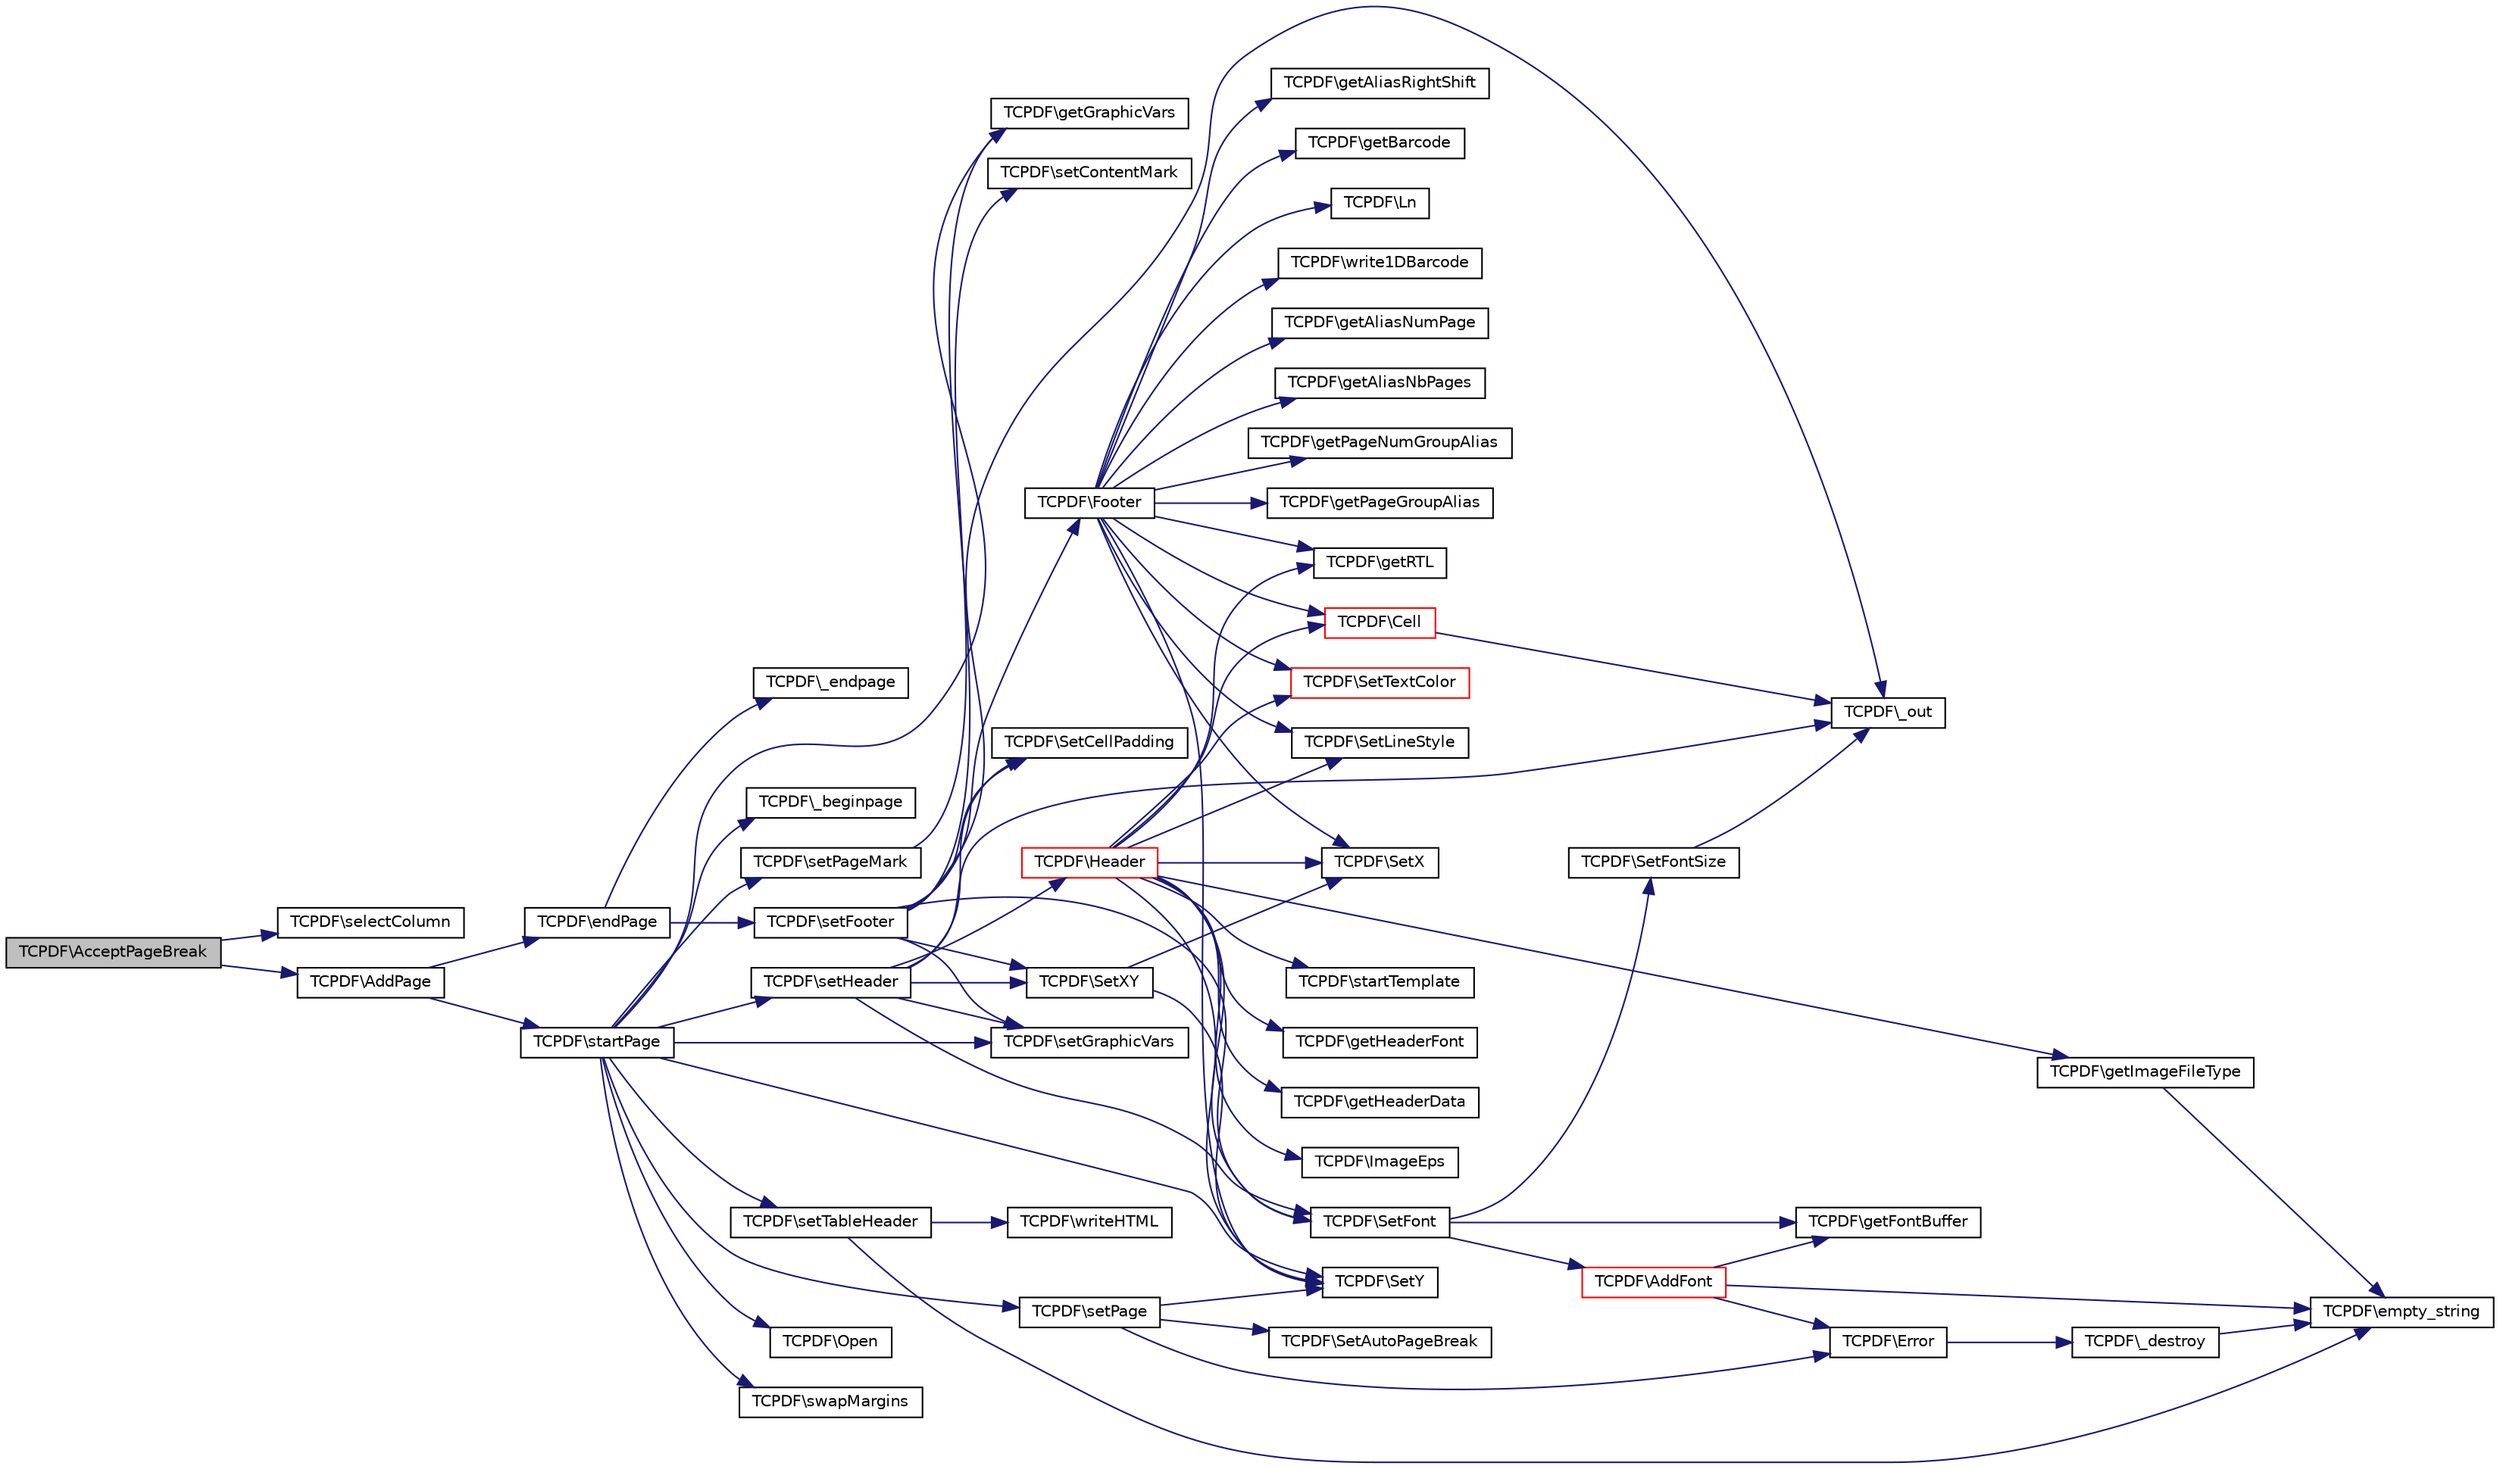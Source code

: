 digraph G
{
  edge [fontname="Helvetica",fontsize="10",labelfontname="Helvetica",labelfontsize="10"];
  node [fontname="Helvetica",fontsize="10",shape=record];
  rankdir="LR";
  Node1 [label="TCPDF\\AcceptPageBreak",height=0.2,width=0.4,color="black", fillcolor="grey75", style="filled" fontcolor="black"];
  Node1 -> Node2 [color="midnightblue",fontsize="10",style="solid",fontname="Helvetica"];
  Node2 [label="TCPDF\\selectColumn",height=0.2,width=0.4,color="black", fillcolor="white", style="filled",URL="$classTCPDF.html#a4f11d769024fd07e1f663efd02d10517",tooltip="Set position at a given column."];
  Node1 -> Node3 [color="midnightblue",fontsize="10",style="solid",fontname="Helvetica"];
  Node3 [label="TCPDF\\AddPage",height=0.2,width=0.4,color="black", fillcolor="white", style="filled",URL="$classTCPDF.html#a5171e20b366b74523709d84c349c1ced",tooltip="Adds a new page to the document."];
  Node3 -> Node4 [color="midnightblue",fontsize="10",style="solid",fontname="Helvetica"];
  Node4 [label="TCPDF\\endPage",height=0.2,width=0.4,color="black", fillcolor="white", style="filled",URL="$classTCPDF.html#a79a37b42b7c47e3ec1f5f150129d3b3c",tooltip="Terminate the current page."];
  Node4 -> Node5 [color="midnightblue",fontsize="10",style="solid",fontname="Helvetica"];
  Node5 [label="TCPDF\\setFooter",height=0.2,width=0.4,color="black", fillcolor="white", style="filled",URL="$classTCPDF.html#a7b0675e51b6f7ab3e4730feef3c86fb5",tooltip="This method is used to render the page footer."];
  Node5 -> Node6 [color="midnightblue",fontsize="10",style="solid",fontname="Helvetica"];
  Node6 [label="TCPDF\\getGraphicVars",height=0.2,width=0.4,color="black", fillcolor="white", style="filled",URL="$classTCPDF.html#a24d3c102468b6ab9d2f4859a8b01863a",tooltip="Returns current graphic variables as array."];
  Node5 -> Node7 [color="midnightblue",fontsize="10",style="solid",fontname="Helvetica"];
  Node7 [label="TCPDF\\_out",height=0.2,width=0.4,color="black", fillcolor="white", style="filled",URL="$classTCPDF.html#ac57877b76c37aef3195ad45731715b9e",tooltip="Output a string to the document."];
  Node5 -> Node8 [color="midnightblue",fontsize="10",style="solid",fontname="Helvetica"];
  Node8 [label="TCPDF\\setGraphicVars",height=0.2,width=0.4,color="black", fillcolor="white", style="filled",URL="$classTCPDF.html#a072053646725b19770a795050b3b6221",tooltip="Set graphic variables."];
  Node5 -> Node9 [color="midnightblue",fontsize="10",style="solid",fontname="Helvetica"];
  Node9 [label="TCPDF\\SetCellPadding",height=0.2,width=0.4,color="black", fillcolor="white", style="filled",URL="$classTCPDF.html#a374b24751bf76e4ca5ba7694f87ec2c1",tooltip="Set the same internal Cell padding for top, right, bottom, left-."];
  Node5 -> Node10 [color="midnightblue",fontsize="10",style="solid",fontname="Helvetica"];
  Node10 [label="TCPDF\\SetXY",height=0.2,width=0.4,color="black", fillcolor="white", style="filled",URL="$classTCPDF.html#a00ec13928f57b17c21040acc881fe482",tooltip="Defines the abscissa and ordinate of the current position."];
  Node10 -> Node11 [color="midnightblue",fontsize="10",style="solid",fontname="Helvetica"];
  Node11 [label="TCPDF\\SetY",height=0.2,width=0.4,color="black", fillcolor="white", style="filled",URL="$classTCPDF.html#ad3439990de56253b039bca6a09305758",tooltip="Moves the current abscissa back to the left margin and sets the ordinate."];
  Node10 -> Node12 [color="midnightblue",fontsize="10",style="solid",fontname="Helvetica"];
  Node12 [label="TCPDF\\SetX",height=0.2,width=0.4,color="black", fillcolor="white", style="filled",URL="$classTCPDF.html#a8d831d202e6420fe8fa6aeae7d3a2e8e",tooltip="Defines the abscissa of the current position."];
  Node5 -> Node13 [color="midnightblue",fontsize="10",style="solid",fontname="Helvetica"];
  Node13 [label="TCPDF\\SetFont",height=0.2,width=0.4,color="black", fillcolor="white", style="filled",URL="$classTCPDF.html#a5b5d57a2e74820e41c69737b2d4b6c9e",tooltip="Sets the font used to print character strings."];
  Node13 -> Node14 [color="midnightblue",fontsize="10",style="solid",fontname="Helvetica"];
  Node14 [label="TCPDF\\AddFont",height=0.2,width=0.4,color="red", fillcolor="white", style="filled",URL="$classTCPDF.html#a06cba4fc5e83b02bb37a947e56196776",tooltip="Imports a TrueType, Type1, core, or CID0 font and makes it available."];
  Node14 -> Node15 [color="midnightblue",fontsize="10",style="solid",fontname="Helvetica"];
  Node15 [label="TCPDF\\empty_string",height=0.2,width=0.4,color="black", fillcolor="white", style="filled",URL="$classTCPDF.html#a681e9cc13fa324d8e538a5873f3990c2",tooltip="Determine whether a string is empty."];
  Node14 -> Node16 [color="midnightblue",fontsize="10",style="solid",fontname="Helvetica"];
  Node16 [label="TCPDF\\Error",height=0.2,width=0.4,color="black", fillcolor="white", style="filled",URL="$classTCPDF.html#a27ecf2a6c86b4b7976ebfaf5912b0f91",tooltip="This method is automatically called in case of fatal error; it simply outputs the message and halts t..."];
  Node16 -> Node17 [color="midnightblue",fontsize="10",style="solid",fontname="Helvetica"];
  Node17 [label="TCPDF\\_destroy",height=0.2,width=0.4,color="black", fillcolor="white", style="filled",URL="$classTCPDF.html#ae91c72441bff1164a3ab9d237a4e1faa",tooltip="Unset all class variables except the following critical variables: internal_encoding, state, bufferlen, buffer and diskcache."];
  Node17 -> Node15 [color="midnightblue",fontsize="10",style="solid",fontname="Helvetica"];
  Node14 -> Node18 [color="midnightblue",fontsize="10",style="solid",fontname="Helvetica"];
  Node18 [label="TCPDF\\getFontBuffer",height=0.2,width=0.4,color="black", fillcolor="white", style="filled",URL="$classTCPDF.html#ac63fff093a17846764bbcc09af7c8640",tooltip="Get font buffer content."];
  Node13 -> Node18 [color="midnightblue",fontsize="10",style="solid",fontname="Helvetica"];
  Node13 -> Node19 [color="midnightblue",fontsize="10",style="solid",fontname="Helvetica"];
  Node19 [label="TCPDF\\SetFontSize",height=0.2,width=0.4,color="black", fillcolor="white", style="filled",URL="$classTCPDF.html#a6df400b01d3ec1579e1e925b98c31d5f",tooltip="Defines the size of the current font."];
  Node19 -> Node7 [color="midnightblue",fontsize="10",style="solid",fontname="Helvetica"];
  Node5 -> Node20 [color="midnightblue",fontsize="10",style="solid",fontname="Helvetica"];
  Node20 [label="TCPDF\\Footer",height=0.2,width=0.4,color="black", fillcolor="white", style="filled",URL="$classTCPDF.html#ae40eff8871e1deebf4bea96de4d8a3e4",tooltip="This method is used to render the page footer."];
  Node20 -> Node21 [color="midnightblue",fontsize="10",style="solid",fontname="Helvetica"];
  Node21 [label="TCPDF\\SetTextColor",height=0.2,width=0.4,color="red", fillcolor="white", style="filled",URL="$classTCPDF.html#ab1c0ea925d0e76abd0298ebab4f75140",tooltip="Defines the color used for text."];
  Node20 -> Node22 [color="midnightblue",fontsize="10",style="solid",fontname="Helvetica"];
  Node22 [label="TCPDF\\SetLineStyle",height=0.2,width=0.4,color="black", fillcolor="white", style="filled",URL="$classTCPDF.html#a3d9b3717cd9ad8db31642155c832d148",tooltip="Set line style."];
  Node20 -> Node23 [color="midnightblue",fontsize="10",style="solid",fontname="Helvetica"];
  Node23 [label="TCPDF\\getBarcode",height=0.2,width=0.4,color="black", fillcolor="white", style="filled",URL="$classTCPDF.html#aa3deb91c4ae36afa6253c831df589b3d",tooltip="Get current barcode."];
  Node20 -> Node24 [color="midnightblue",fontsize="10",style="solid",fontname="Helvetica"];
  Node24 [label="TCPDF\\Ln",height=0.2,width=0.4,color="black", fillcolor="white", style="filled",URL="$classTCPDF.html#a00969cf629d72b3d29ee435f15906820",tooltip="Performs a line break."];
  Node20 -> Node25 [color="midnightblue",fontsize="10",style="solid",fontname="Helvetica"];
  Node25 [label="TCPDF\\write1DBarcode",height=0.2,width=0.4,color="black", fillcolor="white", style="filled",URL="$classTCPDF.html#a4816d61822a4bad6e35bb441c1699aab",tooltip="Print a Linear Barcode."];
  Node20 -> Node26 [color="midnightblue",fontsize="10",style="solid",fontname="Helvetica"];
  Node26 [label="TCPDF\\getAliasNumPage",height=0.2,width=0.4,color="black", fillcolor="white", style="filled",URL="$classTCPDF.html#ae11c5f52caa0df8609ec22c30cd54055",tooltip="Returns the string alias used for the page number."];
  Node20 -> Node27 [color="midnightblue",fontsize="10",style="solid",fontname="Helvetica"];
  Node27 [label="TCPDF\\getAliasNbPages",height=0.2,width=0.4,color="black", fillcolor="white", style="filled",URL="$classTCPDF.html#a3a6255516dcf07089fe29f13b3ef67bf",tooltip="Returns the string alias used for the total number of pages."];
  Node20 -> Node28 [color="midnightblue",fontsize="10",style="solid",fontname="Helvetica"];
  Node28 [label="TCPDF\\getPageNumGroupAlias",height=0.2,width=0.4,color="black", fillcolor="white", style="filled",URL="$classTCPDF.html#a015d1f6a5d39877206bf2b12163eddcc",tooltip="Return the alias for the page number on the current page group."];
  Node20 -> Node29 [color="midnightblue",fontsize="10",style="solid",fontname="Helvetica"];
  Node29 [label="TCPDF\\getPageGroupAlias",height=0.2,width=0.4,color="black", fillcolor="white", style="filled",URL="$classTCPDF.html#af73382321461f24798a639c2f433a67f",tooltip="Return the alias for the total number of pages in the current page group."];
  Node20 -> Node11 [color="midnightblue",fontsize="10",style="solid",fontname="Helvetica"];
  Node20 -> Node30 [color="midnightblue",fontsize="10",style="solid",fontname="Helvetica"];
  Node30 [label="TCPDF\\getRTL",height=0.2,width=0.4,color="black", fillcolor="white", style="filled",URL="$classTCPDF.html#af01238bb928c4e3de6ed6aaa855fd788",tooltip="Return the RTL status."];
  Node20 -> Node12 [color="midnightblue",fontsize="10",style="solid",fontname="Helvetica"];
  Node20 -> Node31 [color="midnightblue",fontsize="10",style="solid",fontname="Helvetica"];
  Node31 [label="TCPDF\\Cell",height=0.2,width=0.4,color="red", fillcolor="white", style="filled",URL="$classTCPDF.html#a33b265e5eb3e4d1d4fedfe29f8166f31",tooltip="Prints a cell (rectangular area) with optional borders, background color and character string..."];
  Node31 -> Node7 [color="midnightblue",fontsize="10",style="solid",fontname="Helvetica"];
  Node20 -> Node32 [color="midnightblue",fontsize="10",style="solid",fontname="Helvetica"];
  Node32 [label="TCPDF\\getAliasRightShift",height=0.2,width=0.4,color="black", fillcolor="white", style="filled",URL="$classTCPDF.html#ad089fa332b723086484ae0497ae90590",tooltip="Returns the string alias used right align page numbers."];
  Node4 -> Node33 [color="midnightblue",fontsize="10",style="solid",fontname="Helvetica"];
  Node33 [label="TCPDF\\_endpage",height=0.2,width=0.4,color="black", fillcolor="white", style="filled",URL="$classTCPDF.html#af037a681d72f4eeaecd641680257a16f",tooltip="Mark end of page."];
  Node3 -> Node34 [color="midnightblue",fontsize="10",style="solid",fontname="Helvetica"];
  Node34 [label="TCPDF\\startPage",height=0.2,width=0.4,color="black", fillcolor="white", style="filled",URL="$classTCPDF.html#a02c319c0adc5a464351d428ae4602aae",tooltip="Starts a new page to the document."];
  Node34 -> Node35 [color="midnightblue",fontsize="10",style="solid",fontname="Helvetica"];
  Node35 [label="TCPDF\\setPage",height=0.2,width=0.4,color="black", fillcolor="white", style="filled",URL="$classTCPDF.html#a99075a970e4fec86e1b31e8ecc923e00",tooltip="Move pointer at the specified document page and update page dimensions."];
  Node35 -> Node36 [color="midnightblue",fontsize="10",style="solid",fontname="Helvetica"];
  Node36 [label="TCPDF\\SetAutoPageBreak",height=0.2,width=0.4,color="black", fillcolor="white", style="filled",URL="$classTCPDF.html#a4430365ea0b9015b4aefedad1ba77ea9",tooltip="Enables or disables the automatic page breaking mode."];
  Node35 -> Node11 [color="midnightblue",fontsize="10",style="solid",fontname="Helvetica"];
  Node35 -> Node16 [color="midnightblue",fontsize="10",style="solid",fontname="Helvetica"];
  Node34 -> Node11 [color="midnightblue",fontsize="10",style="solid",fontname="Helvetica"];
  Node34 -> Node37 [color="midnightblue",fontsize="10",style="solid",fontname="Helvetica"];
  Node37 [label="TCPDF\\Open",height=0.2,width=0.4,color="black", fillcolor="white", style="filled",URL="$classTCPDF.html#a58f93b800daf9a608c3c1ad90a69e46e",tooltip="This method begins the generation of the PDF document."];
  Node34 -> Node38 [color="midnightblue",fontsize="10",style="solid",fontname="Helvetica"];
  Node38 [label="TCPDF\\swapMargins",height=0.2,width=0.4,color="black", fillcolor="white", style="filled",URL="$classTCPDF.html#aae16fb109eb4f3aaa9ba860cfb1cf1f2",tooltip="Swap the left and right margins."];
  Node34 -> Node6 [color="midnightblue",fontsize="10",style="solid",fontname="Helvetica"];
  Node34 -> Node39 [color="midnightblue",fontsize="10",style="solid",fontname="Helvetica"];
  Node39 [label="TCPDF\\_beginpage",height=0.2,width=0.4,color="black", fillcolor="white", style="filled",URL="$classTCPDF.html#aeba2b911ed732e58cb99c0b9b29ed05f",tooltip="Initialize a new page."];
  Node34 -> Node8 [color="midnightblue",fontsize="10",style="solid",fontname="Helvetica"];
  Node34 -> Node40 [color="midnightblue",fontsize="10",style="solid",fontname="Helvetica"];
  Node40 [label="TCPDF\\setPageMark",height=0.2,width=0.4,color="black", fillcolor="white", style="filled",URL="$classTCPDF.html#a15d65cdde4d6d9df6d1c7fdb985c0e22",tooltip="Set start-writing mark on current page stream used to put borders and fills."];
  Node40 -> Node41 [color="midnightblue",fontsize="10",style="solid",fontname="Helvetica"];
  Node41 [label="TCPDF\\setContentMark",height=0.2,width=0.4,color="black", fillcolor="white", style="filled",URL="$classTCPDF.html#a278cba1881265c0b47036a629a67863f",tooltip="Set start-writing mark on selected page."];
  Node34 -> Node42 [color="midnightblue",fontsize="10",style="solid",fontname="Helvetica"];
  Node42 [label="TCPDF\\setHeader",height=0.2,width=0.4,color="black", fillcolor="white", style="filled",URL="$classTCPDF.html#a9e36d6b325764815dd652636ece7eead",tooltip="This method is used to render the page header."];
  Node42 -> Node8 [color="midnightblue",fontsize="10",style="solid",fontname="Helvetica"];
  Node42 -> Node7 [color="midnightblue",fontsize="10",style="solid",fontname="Helvetica"];
  Node42 -> Node9 [color="midnightblue",fontsize="10",style="solid",fontname="Helvetica"];
  Node42 -> Node10 [color="midnightblue",fontsize="10",style="solid",fontname="Helvetica"];
  Node42 -> Node13 [color="midnightblue",fontsize="10",style="solid",fontname="Helvetica"];
  Node42 -> Node43 [color="midnightblue",fontsize="10",style="solid",fontname="Helvetica"];
  Node43 [label="TCPDF\\Header",height=0.2,width=0.4,color="red", fillcolor="white", style="filled",URL="$classTCPDF.html#a553f8a9bbb5301f983ebfd64544cb7a8",tooltip="This method is used to render the page header."];
  Node43 -> Node44 [color="midnightblue",fontsize="10",style="solid",fontname="Helvetica"];
  Node44 [label="TCPDF\\startTemplate",height=0.2,width=0.4,color="black", fillcolor="white", style="filled",URL="$classTCPDF.html#a7eae5df3511dac591b5b76ab5d8b9a68",tooltip="Start a new XObject Template."];
  Node43 -> Node45 [color="midnightblue",fontsize="10",style="solid",fontname="Helvetica"];
  Node45 [label="TCPDF\\getHeaderFont",height=0.2,width=0.4,color="black", fillcolor="white", style="filled",URL="$classTCPDF.html#a2490e635d8ff11d41b6578bab46acba5",tooltip="Get header font."];
  Node43 -> Node46 [color="midnightblue",fontsize="10",style="solid",fontname="Helvetica"];
  Node46 [label="TCPDF\\getHeaderData",height=0.2,width=0.4,color="black", fillcolor="white", style="filled",URL="$classTCPDF.html#a70437676b6ee2c9ff985b38d5789fb90",tooltip="Returns header data:"];
  Node43 -> Node47 [color="midnightblue",fontsize="10",style="solid",fontname="Helvetica"];
  Node47 [label="TCPDF\\getImageFileType",height=0.2,width=0.4,color="black", fillcolor="white", style="filled",URL="$classTCPDF.html#a69d6b919e84ff00a19e750efd29fba18",tooltip="Return the image type given the file name or array returned by getimagesize() function."];
  Node47 -> Node15 [color="midnightblue",fontsize="10",style="solid",fontname="Helvetica"];
  Node43 -> Node48 [color="midnightblue",fontsize="10",style="solid",fontname="Helvetica"];
  Node48 [label="TCPDF\\ImageEps",height=0.2,width=0.4,color="black", fillcolor="white", style="filled",URL="$classTCPDF.html#ace0583441eed657b827420fcfb37a3bd",tooltip="Embed vector-based Adobe Illustrator (AI) or AI-compatible EPS files."];
  Node43 -> Node30 [color="midnightblue",fontsize="10",style="solid",fontname="Helvetica"];
  Node43 -> Node21 [color="midnightblue",fontsize="10",style="solid",fontname="Helvetica"];
  Node43 -> Node13 [color="midnightblue",fontsize="10",style="solid",fontname="Helvetica"];
  Node43 -> Node12 [color="midnightblue",fontsize="10",style="solid",fontname="Helvetica"];
  Node43 -> Node31 [color="midnightblue",fontsize="10",style="solid",fontname="Helvetica"];
  Node43 -> Node22 [color="midnightblue",fontsize="10",style="solid",fontname="Helvetica"];
  Node43 -> Node11 [color="midnightblue",fontsize="10",style="solid",fontname="Helvetica"];
  Node34 -> Node49 [color="midnightblue",fontsize="10",style="solid",fontname="Helvetica"];
  Node49 [label="TCPDF\\setTableHeader",height=0.2,width=0.4,color="black", fillcolor="white", style="filled",URL="$classTCPDF.html#a52a8502589754eefe8da17efdd40329b",tooltip="This method is used to render the table header on new page (if any)."];
  Node49 -> Node15 [color="midnightblue",fontsize="10",style="solid",fontname="Helvetica"];
  Node49 -> Node50 [color="midnightblue",fontsize="10",style="solid",fontname="Helvetica"];
  Node50 [label="TCPDF\\writeHTML",height=0.2,width=0.4,color="black", fillcolor="white", style="filled",URL="$classTCPDF.html#ac3fdf25fcd36f1dce04f92187c621407",tooltip="Allows to preserve some HTML formatting (limited support)."];
}

